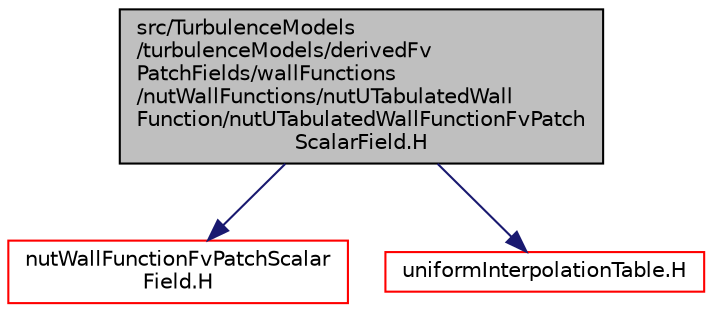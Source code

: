 digraph "src/TurbulenceModels/turbulenceModels/derivedFvPatchFields/wallFunctions/nutWallFunctions/nutUTabulatedWallFunction/nutUTabulatedWallFunctionFvPatchScalarField.H"
{
  bgcolor="transparent";
  edge [fontname="Helvetica",fontsize="10",labelfontname="Helvetica",labelfontsize="10"];
  node [fontname="Helvetica",fontsize="10",shape=record];
  Node1 [label="src/TurbulenceModels\l/turbulenceModels/derivedFv\lPatchFields/wallFunctions\l/nutWallFunctions/nutUTabulatedWall\lFunction/nutUTabulatedWallFunctionFvPatch\lScalarField.H",height=0.2,width=0.4,color="black", fillcolor="grey75", style="filled", fontcolor="black"];
  Node1 -> Node2 [color="midnightblue",fontsize="10",style="solid",fontname="Helvetica"];
  Node2 [label="nutWallFunctionFvPatchScalar\lField.H",height=0.2,width=0.4,color="red",URL="$a10778.html"];
  Node1 -> Node3 [color="midnightblue",fontsize="10",style="solid",fontname="Helvetica"];
  Node3 [label="uniformInterpolationTable.H",height=0.2,width=0.4,color="red",URL="$a08567.html"];
}
